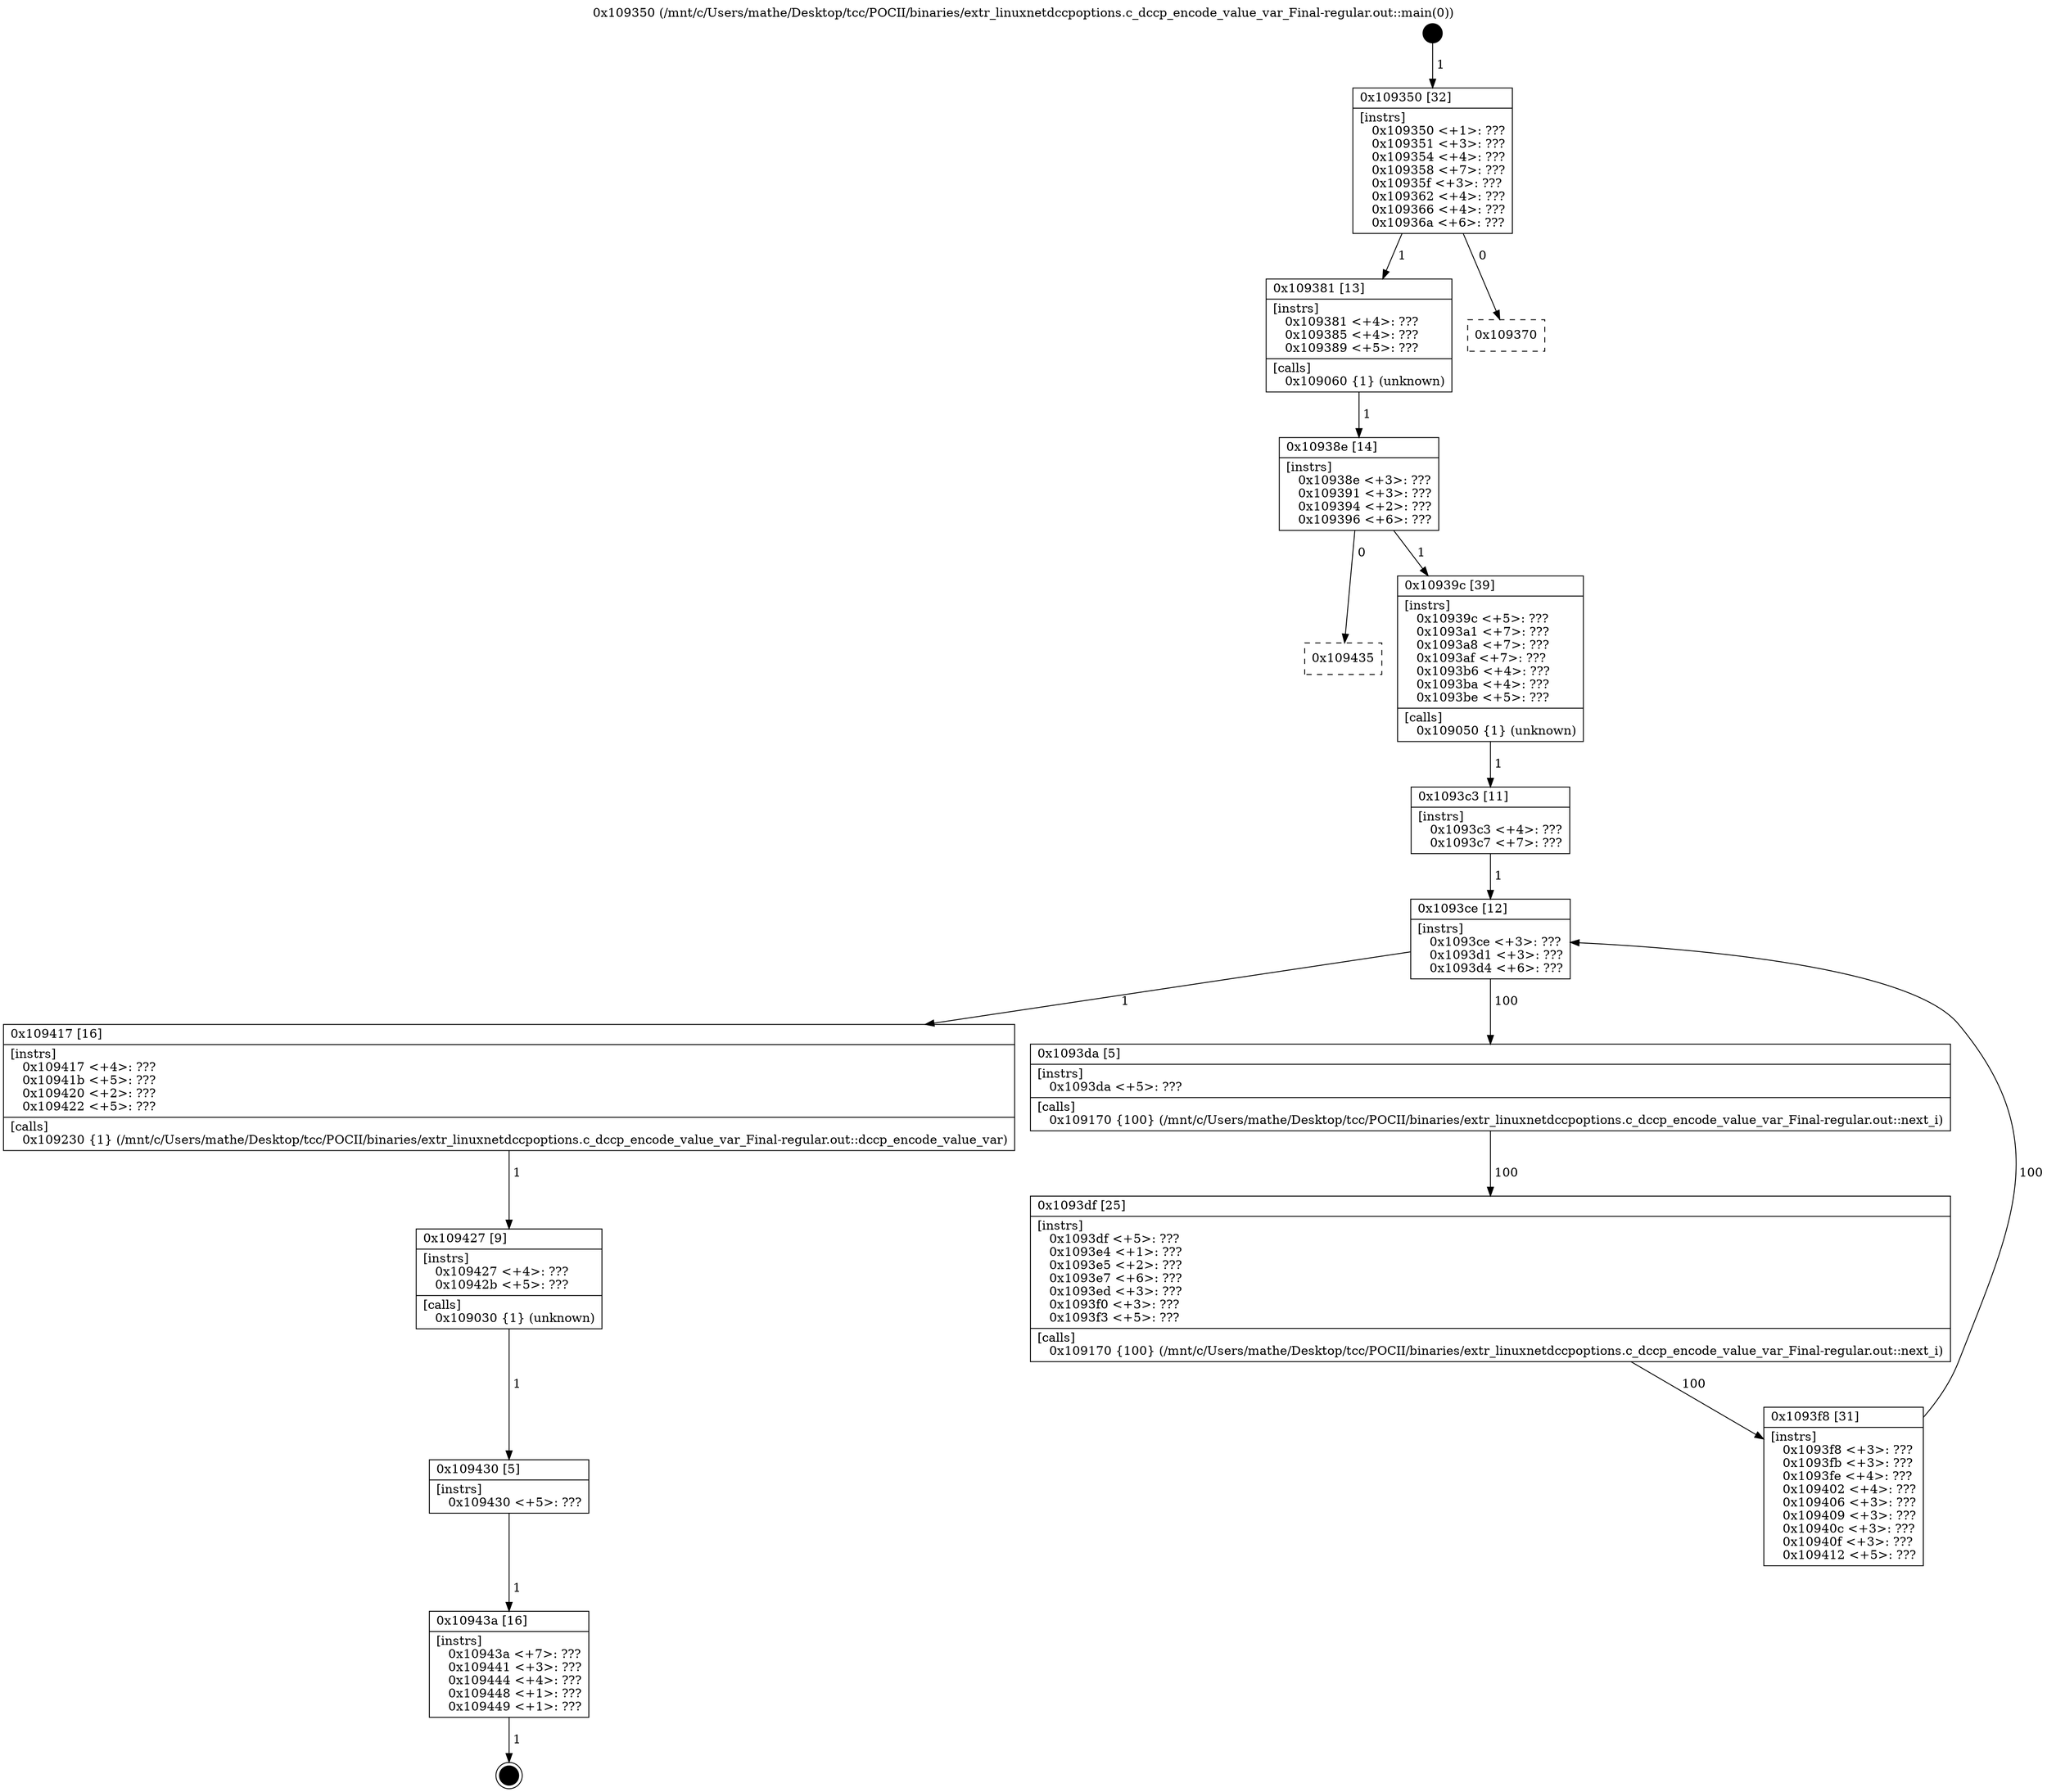 digraph "0x109350" {
  label = "0x109350 (/mnt/c/Users/mathe/Desktop/tcc/POCII/binaries/extr_linuxnetdccpoptions.c_dccp_encode_value_var_Final-regular.out::main(0))"
  labelloc = "t"
  node[shape=record]

  Entry [label="",width=0.3,height=0.3,shape=circle,fillcolor=black,style=filled]
  "0x109350" [label="{
     0x109350 [32]\l
     | [instrs]\l
     &nbsp;&nbsp;0x109350 \<+1\>: ???\l
     &nbsp;&nbsp;0x109351 \<+3\>: ???\l
     &nbsp;&nbsp;0x109354 \<+4\>: ???\l
     &nbsp;&nbsp;0x109358 \<+7\>: ???\l
     &nbsp;&nbsp;0x10935f \<+3\>: ???\l
     &nbsp;&nbsp;0x109362 \<+4\>: ???\l
     &nbsp;&nbsp;0x109366 \<+4\>: ???\l
     &nbsp;&nbsp;0x10936a \<+6\>: ???\l
  }"]
  "0x109381" [label="{
     0x109381 [13]\l
     | [instrs]\l
     &nbsp;&nbsp;0x109381 \<+4\>: ???\l
     &nbsp;&nbsp;0x109385 \<+4\>: ???\l
     &nbsp;&nbsp;0x109389 \<+5\>: ???\l
     | [calls]\l
     &nbsp;&nbsp;0x109060 \{1\} (unknown)\l
  }"]
  "0x109370" [label="{
     0x109370\l
  }", style=dashed]
  "0x10938e" [label="{
     0x10938e [14]\l
     | [instrs]\l
     &nbsp;&nbsp;0x10938e \<+3\>: ???\l
     &nbsp;&nbsp;0x109391 \<+3\>: ???\l
     &nbsp;&nbsp;0x109394 \<+2\>: ???\l
     &nbsp;&nbsp;0x109396 \<+6\>: ???\l
  }"]
  "0x109435" [label="{
     0x109435\l
  }", style=dashed]
  "0x10939c" [label="{
     0x10939c [39]\l
     | [instrs]\l
     &nbsp;&nbsp;0x10939c \<+5\>: ???\l
     &nbsp;&nbsp;0x1093a1 \<+7\>: ???\l
     &nbsp;&nbsp;0x1093a8 \<+7\>: ???\l
     &nbsp;&nbsp;0x1093af \<+7\>: ???\l
     &nbsp;&nbsp;0x1093b6 \<+4\>: ???\l
     &nbsp;&nbsp;0x1093ba \<+4\>: ???\l
     &nbsp;&nbsp;0x1093be \<+5\>: ???\l
     | [calls]\l
     &nbsp;&nbsp;0x109050 \{1\} (unknown)\l
  }"]
  Exit [label="",width=0.3,height=0.3,shape=circle,fillcolor=black,style=filled,peripheries=2]
  "0x1093ce" [label="{
     0x1093ce [12]\l
     | [instrs]\l
     &nbsp;&nbsp;0x1093ce \<+3\>: ???\l
     &nbsp;&nbsp;0x1093d1 \<+3\>: ???\l
     &nbsp;&nbsp;0x1093d4 \<+6\>: ???\l
  }"]
  "0x109417" [label="{
     0x109417 [16]\l
     | [instrs]\l
     &nbsp;&nbsp;0x109417 \<+4\>: ???\l
     &nbsp;&nbsp;0x10941b \<+5\>: ???\l
     &nbsp;&nbsp;0x109420 \<+2\>: ???\l
     &nbsp;&nbsp;0x109422 \<+5\>: ???\l
     | [calls]\l
     &nbsp;&nbsp;0x109230 \{1\} (/mnt/c/Users/mathe/Desktop/tcc/POCII/binaries/extr_linuxnetdccpoptions.c_dccp_encode_value_var_Final-regular.out::dccp_encode_value_var)\l
  }"]
  "0x1093da" [label="{
     0x1093da [5]\l
     | [instrs]\l
     &nbsp;&nbsp;0x1093da \<+5\>: ???\l
     | [calls]\l
     &nbsp;&nbsp;0x109170 \{100\} (/mnt/c/Users/mathe/Desktop/tcc/POCII/binaries/extr_linuxnetdccpoptions.c_dccp_encode_value_var_Final-regular.out::next_i)\l
  }"]
  "0x1093df" [label="{
     0x1093df [25]\l
     | [instrs]\l
     &nbsp;&nbsp;0x1093df \<+5\>: ???\l
     &nbsp;&nbsp;0x1093e4 \<+1\>: ???\l
     &nbsp;&nbsp;0x1093e5 \<+2\>: ???\l
     &nbsp;&nbsp;0x1093e7 \<+6\>: ???\l
     &nbsp;&nbsp;0x1093ed \<+3\>: ???\l
     &nbsp;&nbsp;0x1093f0 \<+3\>: ???\l
     &nbsp;&nbsp;0x1093f3 \<+5\>: ???\l
     | [calls]\l
     &nbsp;&nbsp;0x109170 \{100\} (/mnt/c/Users/mathe/Desktop/tcc/POCII/binaries/extr_linuxnetdccpoptions.c_dccp_encode_value_var_Final-regular.out::next_i)\l
  }"]
  "0x1093f8" [label="{
     0x1093f8 [31]\l
     | [instrs]\l
     &nbsp;&nbsp;0x1093f8 \<+3\>: ???\l
     &nbsp;&nbsp;0x1093fb \<+3\>: ???\l
     &nbsp;&nbsp;0x1093fe \<+4\>: ???\l
     &nbsp;&nbsp;0x109402 \<+4\>: ???\l
     &nbsp;&nbsp;0x109406 \<+3\>: ???\l
     &nbsp;&nbsp;0x109409 \<+3\>: ???\l
     &nbsp;&nbsp;0x10940c \<+3\>: ???\l
     &nbsp;&nbsp;0x10940f \<+3\>: ???\l
     &nbsp;&nbsp;0x109412 \<+5\>: ???\l
  }"]
  "0x1093c3" [label="{
     0x1093c3 [11]\l
     | [instrs]\l
     &nbsp;&nbsp;0x1093c3 \<+4\>: ???\l
     &nbsp;&nbsp;0x1093c7 \<+7\>: ???\l
  }"]
  "0x109427" [label="{
     0x109427 [9]\l
     | [instrs]\l
     &nbsp;&nbsp;0x109427 \<+4\>: ???\l
     &nbsp;&nbsp;0x10942b \<+5\>: ???\l
     | [calls]\l
     &nbsp;&nbsp;0x109030 \{1\} (unknown)\l
  }"]
  "0x109430" [label="{
     0x109430 [5]\l
     | [instrs]\l
     &nbsp;&nbsp;0x109430 \<+5\>: ???\l
  }"]
  "0x10943a" [label="{
     0x10943a [16]\l
     | [instrs]\l
     &nbsp;&nbsp;0x10943a \<+7\>: ???\l
     &nbsp;&nbsp;0x109441 \<+3\>: ???\l
     &nbsp;&nbsp;0x109444 \<+4\>: ???\l
     &nbsp;&nbsp;0x109448 \<+1\>: ???\l
     &nbsp;&nbsp;0x109449 \<+1\>: ???\l
  }"]
  Entry -> "0x109350" [label=" 1"]
  "0x109350" -> "0x109381" [label=" 1"]
  "0x109350" -> "0x109370" [label=" 0"]
  "0x109381" -> "0x10938e" [label=" 1"]
  "0x10938e" -> "0x109435" [label=" 0"]
  "0x10938e" -> "0x10939c" [label=" 1"]
  "0x10943a" -> Exit [label=" 1"]
  "0x10939c" -> "0x1093c3" [label=" 1"]
  "0x1093ce" -> "0x109417" [label=" 1"]
  "0x1093ce" -> "0x1093da" [label=" 100"]
  "0x1093da" -> "0x1093df" [label=" 100"]
  "0x1093df" -> "0x1093f8" [label=" 100"]
  "0x1093c3" -> "0x1093ce" [label=" 1"]
  "0x1093f8" -> "0x1093ce" [label=" 100"]
  "0x109417" -> "0x109427" [label=" 1"]
  "0x109427" -> "0x109430" [label=" 1"]
  "0x109430" -> "0x10943a" [label=" 1"]
}
